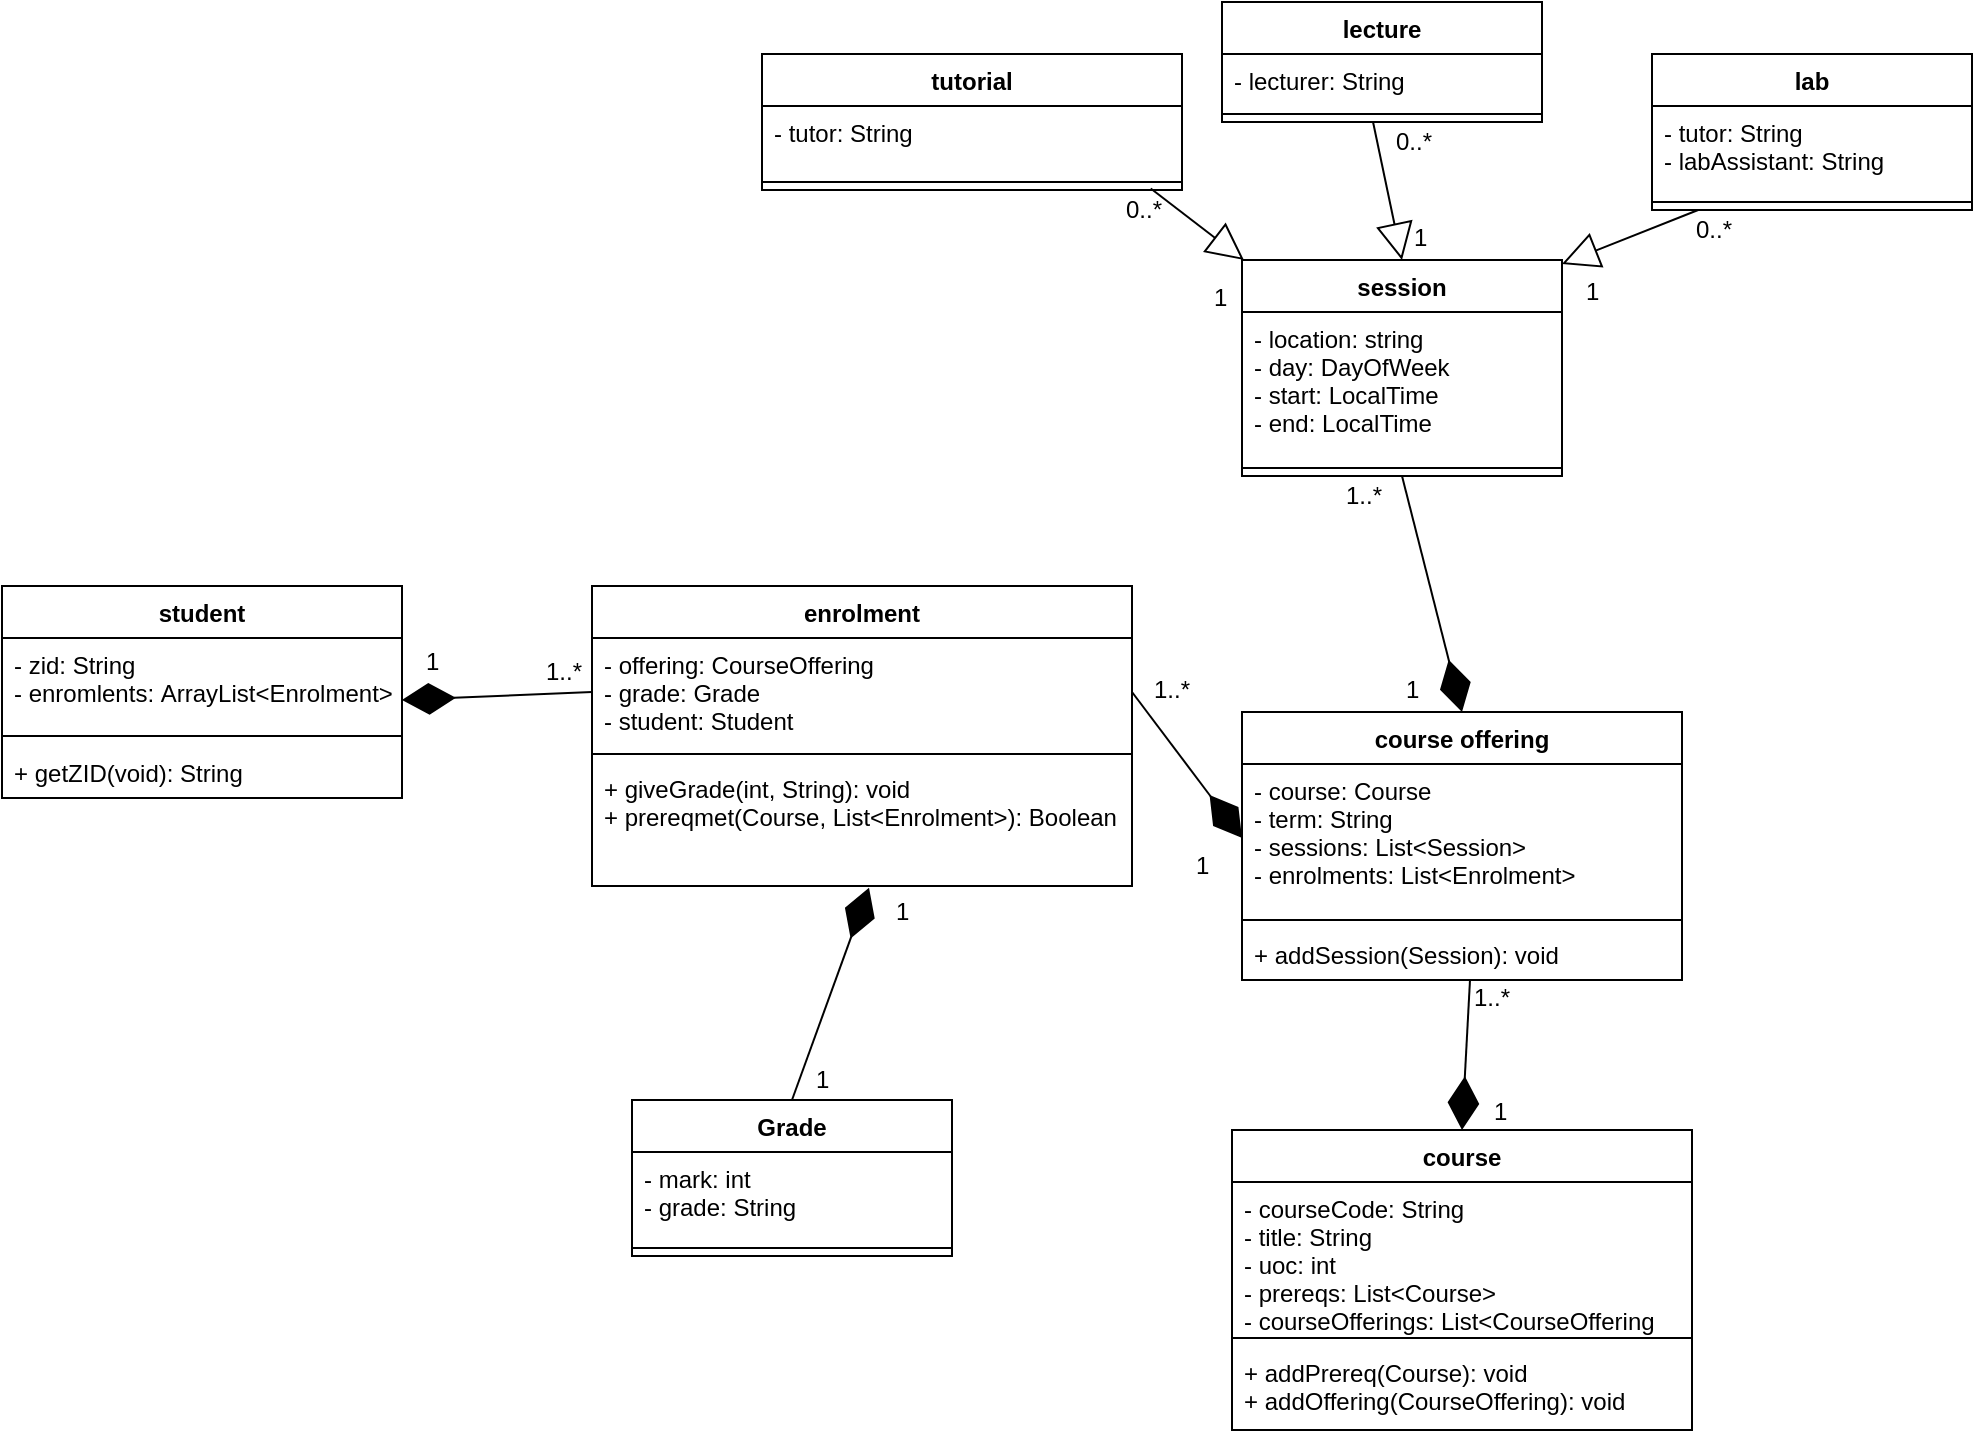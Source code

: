 <mxfile version="12.0.2" type="device" pages="1"><diagram id="J9GnVIPSnnW-LPTWllai" name="Page-1"><mxGraphModel dx="925" dy="732" grid="1" gridSize="10" guides="1" tooltips="1" connect="1" arrows="1" fold="1" page="1" pageScale="1" pageWidth="850" pageHeight="1100" math="0" shadow="0"><root><mxCell id="0"/><mxCell id="1" parent="0"/><mxCell id="0UOPxkT-0T6sirJ3bwag-1" value="student" style="swimlane;fontStyle=1;align=center;verticalAlign=top;childLayout=stackLayout;horizontal=1;startSize=26;horizontalStack=0;resizeParent=1;resizeParentMax=0;resizeLast=0;collapsible=1;marginBottom=0;" parent="1" vertex="1"><mxGeometry x="20" y="463" width="200" height="106" as="geometry"/></mxCell><mxCell id="0UOPxkT-0T6sirJ3bwag-2" value="- zid: String&#10;- enromlents: ArrayList&lt;Enrolment&gt;" style="text;strokeColor=none;fillColor=none;align=left;verticalAlign=top;spacingLeft=4;spacingRight=4;overflow=hidden;rotatable=0;points=[[0,0.5],[1,0.5]];portConstraint=eastwest;" parent="0UOPxkT-0T6sirJ3bwag-1" vertex="1"><mxGeometry y="26" width="200" height="44" as="geometry"/></mxCell><mxCell id="0UOPxkT-0T6sirJ3bwag-3" value="" style="line;strokeWidth=1;fillColor=none;align=left;verticalAlign=middle;spacingTop=-1;spacingLeft=3;spacingRight=3;rotatable=0;labelPosition=right;points=[];portConstraint=eastwest;" parent="0UOPxkT-0T6sirJ3bwag-1" vertex="1"><mxGeometry y="70" width="200" height="10" as="geometry"/></mxCell><mxCell id="0UOPxkT-0T6sirJ3bwag-4" value="+ getZID(void): String" style="text;strokeColor=none;fillColor=none;align=left;verticalAlign=top;spacingLeft=4;spacingRight=4;overflow=hidden;rotatable=0;points=[[0,0.5],[1,0.5]];portConstraint=eastwest;" parent="0UOPxkT-0T6sirJ3bwag-1" vertex="1"><mxGeometry y="80" width="200" height="26" as="geometry"/></mxCell><mxCell id="0UOPxkT-0T6sirJ3bwag-5" value="course" style="swimlane;fontStyle=1;align=center;verticalAlign=top;childLayout=stackLayout;horizontal=1;startSize=26;horizontalStack=0;resizeParent=1;resizeParentMax=0;resizeLast=0;collapsible=1;marginBottom=0;" parent="1" vertex="1"><mxGeometry x="635" y="735" width="230" height="150" as="geometry"/></mxCell><mxCell id="0UOPxkT-0T6sirJ3bwag-6" value="- courseCode: String&#10;- title: String&#10;- uoc: int&#10;- prereqs: List&lt;Course&gt;&#10;- courseOfferings: List&lt;CourseOffering" style="text;strokeColor=none;fillColor=none;align=left;verticalAlign=top;spacingLeft=4;spacingRight=4;overflow=hidden;rotatable=0;points=[[0,0.5],[1,0.5]];portConstraint=eastwest;" parent="0UOPxkT-0T6sirJ3bwag-5" vertex="1"><mxGeometry y="26" width="230" height="74" as="geometry"/></mxCell><mxCell id="0UOPxkT-0T6sirJ3bwag-7" value="" style="line;strokeWidth=1;fillColor=none;align=left;verticalAlign=middle;spacingTop=-1;spacingLeft=3;spacingRight=3;rotatable=0;labelPosition=right;points=[];portConstraint=eastwest;" parent="0UOPxkT-0T6sirJ3bwag-5" vertex="1"><mxGeometry y="100" width="230" height="8" as="geometry"/></mxCell><mxCell id="0UOPxkT-0T6sirJ3bwag-8" value="+ addPrereq(Course): void&#10;+ addOffering(CourseOffering): void&#10;" style="text;strokeColor=none;fillColor=none;align=left;verticalAlign=top;spacingLeft=4;spacingRight=4;overflow=hidden;rotatable=0;points=[[0,0.5],[1,0.5]];portConstraint=eastwest;" parent="0UOPxkT-0T6sirJ3bwag-5" vertex="1"><mxGeometry y="108" width="230" height="42" as="geometry"/></mxCell><mxCell id="0UOPxkT-0T6sirJ3bwag-9" value="course offering" style="swimlane;fontStyle=1;align=center;verticalAlign=top;childLayout=stackLayout;horizontal=1;startSize=26;horizontalStack=0;resizeParent=1;resizeParentMax=0;resizeLast=0;collapsible=1;marginBottom=0;" parent="1" vertex="1"><mxGeometry x="640" y="526" width="220" height="134" as="geometry"/></mxCell><mxCell id="0UOPxkT-0T6sirJ3bwag-10" value="- course: Course&#10;- term: String&#10;- sessions: List&lt;Session&gt;&#10;- enrolments: List&lt;Enrolment&gt;" style="text;strokeColor=none;fillColor=none;align=left;verticalAlign=top;spacingLeft=4;spacingRight=4;overflow=hidden;rotatable=0;points=[[0,0.5],[1,0.5]];portConstraint=eastwest;" parent="0UOPxkT-0T6sirJ3bwag-9" vertex="1"><mxGeometry y="26" width="220" height="74" as="geometry"/></mxCell><mxCell id="0UOPxkT-0T6sirJ3bwag-11" value="" style="line;strokeWidth=1;fillColor=none;align=left;verticalAlign=middle;spacingTop=-1;spacingLeft=3;spacingRight=3;rotatable=0;labelPosition=right;points=[];portConstraint=eastwest;" parent="0UOPxkT-0T6sirJ3bwag-9" vertex="1"><mxGeometry y="100" width="220" height="8" as="geometry"/></mxCell><mxCell id="0UOPxkT-0T6sirJ3bwag-12" value="+ addSession(Session): void" style="text;strokeColor=none;fillColor=none;align=left;verticalAlign=top;spacingLeft=4;spacingRight=4;overflow=hidden;rotatable=0;points=[[0,0.5],[1,0.5]];portConstraint=eastwest;" parent="0UOPxkT-0T6sirJ3bwag-9" vertex="1"><mxGeometry y="108" width="220" height="26" as="geometry"/></mxCell><mxCell id="0UOPxkT-0T6sirJ3bwag-13" value="session" style="swimlane;fontStyle=1;align=center;verticalAlign=top;childLayout=stackLayout;horizontal=1;startSize=26;horizontalStack=0;resizeParent=1;resizeParentMax=0;resizeLast=0;collapsible=1;marginBottom=0;" parent="1" vertex="1"><mxGeometry x="640" y="300" width="160" height="108" as="geometry"/></mxCell><mxCell id="0UOPxkT-0T6sirJ3bwag-14" value="- location: string&#10;- day: DayOfWeek&#10;- start: LocalTime&#10;- end: LocalTime&#10;" style="text;strokeColor=none;fillColor=none;align=left;verticalAlign=top;spacingLeft=4;spacingRight=4;overflow=hidden;rotatable=0;points=[[0,0.5],[1,0.5]];portConstraint=eastwest;" parent="0UOPxkT-0T6sirJ3bwag-13" vertex="1"><mxGeometry y="26" width="160" height="74" as="geometry"/></mxCell><mxCell id="0UOPxkT-0T6sirJ3bwag-15" value="" style="line;strokeWidth=1;fillColor=none;align=left;verticalAlign=middle;spacingTop=-1;spacingLeft=3;spacingRight=3;rotatable=0;labelPosition=right;points=[];portConstraint=eastwest;" parent="0UOPxkT-0T6sirJ3bwag-13" vertex="1"><mxGeometry y="100" width="160" height="8" as="geometry"/></mxCell><mxCell id="0UOPxkT-0T6sirJ3bwag-17" value="" style="endArrow=diamondThin;endFill=1;endSize=24;html=1;entryX=0.5;entryY=0;entryDx=0;entryDy=0;exitX=0;exitY=0.05;exitDx=0;exitDy=0;exitPerimeter=0;" parent="1" source="pRGIEZ0gebxsctED1pCx-18" target="0UOPxkT-0T6sirJ3bwag-5" edge="1"><mxGeometry width="160" relative="1" as="geometry"><mxPoint x="198" y="595" as="sourcePoint"/><mxPoint x="180" y="805" as="targetPoint"/></mxGeometry></mxCell><mxCell id="0UOPxkT-0T6sirJ3bwag-18" value="enrolment" style="swimlane;fontStyle=1;align=center;verticalAlign=top;childLayout=stackLayout;horizontal=1;startSize=26;horizontalStack=0;resizeParent=1;resizeParentMax=0;resizeLast=0;collapsible=1;marginBottom=0;" parent="1" vertex="1"><mxGeometry x="315" y="463" width="270" height="150" as="geometry"/></mxCell><mxCell id="0UOPxkT-0T6sirJ3bwag-19" value="- offering: CourseOffering&#10;- grade: Grade&#10;- student: Student" style="text;strokeColor=none;fillColor=none;align=left;verticalAlign=top;spacingLeft=4;spacingRight=4;overflow=hidden;rotatable=0;points=[[0,0.5],[1,0.5]];portConstraint=eastwest;" parent="0UOPxkT-0T6sirJ3bwag-18" vertex="1"><mxGeometry y="26" width="270" height="54" as="geometry"/></mxCell><mxCell id="0UOPxkT-0T6sirJ3bwag-20" value="" style="line;strokeWidth=1;fillColor=none;align=left;verticalAlign=middle;spacingTop=-1;spacingLeft=3;spacingRight=3;rotatable=0;labelPosition=right;points=[];portConstraint=eastwest;" parent="0UOPxkT-0T6sirJ3bwag-18" vertex="1"><mxGeometry y="80" width="270" height="8" as="geometry"/></mxCell><mxCell id="0UOPxkT-0T6sirJ3bwag-21" value="+ giveGrade(int, String): void&#10;+ prereqmet(Course, List&lt;Enrolment&gt;): Boolean" style="text;strokeColor=none;fillColor=none;align=left;verticalAlign=top;spacingLeft=4;spacingRight=4;overflow=hidden;rotatable=0;points=[[0,0.5],[1,0.5]];portConstraint=eastwest;" parent="0UOPxkT-0T6sirJ3bwag-18" vertex="1"><mxGeometry y="88" width="270" height="62" as="geometry"/></mxCell><mxCell id="0UOPxkT-0T6sirJ3bwag-30" value="Grade" style="swimlane;fontStyle=1;align=center;verticalAlign=top;childLayout=stackLayout;horizontal=1;startSize=26;horizontalStack=0;resizeParent=1;resizeParentMax=0;resizeLast=0;collapsible=1;marginBottom=0;" parent="1" vertex="1"><mxGeometry x="335" y="720" width="160" height="78" as="geometry"/></mxCell><mxCell id="0UOPxkT-0T6sirJ3bwag-31" value="- mark: int&#10;- grade: String" style="text;strokeColor=none;fillColor=none;align=left;verticalAlign=top;spacingLeft=4;spacingRight=4;overflow=hidden;rotatable=0;points=[[0,0.5],[1,0.5]];portConstraint=eastwest;" parent="0UOPxkT-0T6sirJ3bwag-30" vertex="1"><mxGeometry y="26" width="160" height="44" as="geometry"/></mxCell><mxCell id="0UOPxkT-0T6sirJ3bwag-32" value="" style="line;strokeWidth=1;fillColor=none;align=left;verticalAlign=middle;spacingTop=-1;spacingLeft=3;spacingRight=3;rotatable=0;labelPosition=right;points=[];portConstraint=eastwest;" parent="0UOPxkT-0T6sirJ3bwag-30" vertex="1"><mxGeometry y="70" width="160" height="8" as="geometry"/></mxCell><mxCell id="0UOPxkT-0T6sirJ3bwag-24" value="" style="endArrow=diamondThin;endFill=1;endSize=24;html=1;entryX=0.5;entryY=0;entryDx=0;entryDy=0;exitX=0.5;exitY=1;exitDx=0;exitDy=0;" parent="1" target="0UOPxkT-0T6sirJ3bwag-9" edge="1" source="0UOPxkT-0T6sirJ3bwag-13"><mxGeometry width="160" relative="1" as="geometry"><mxPoint x="720" y="440" as="sourcePoint"/><mxPoint x="750" y="240" as="targetPoint"/></mxGeometry></mxCell><mxCell id="0UOPxkT-0T6sirJ3bwag-35" value="" style="endArrow=diamondThin;endFill=1;endSize=24;html=1;exitX=0;exitY=0.5;exitDx=0;exitDy=0;entryX=1;entryY=0.705;entryDx=0;entryDy=0;entryPerimeter=0;" parent="1" source="0UOPxkT-0T6sirJ3bwag-19" target="0UOPxkT-0T6sirJ3bwag-2" edge="1"><mxGeometry width="160" relative="1" as="geometry"><mxPoint x="20" y="945" as="sourcePoint"/><mxPoint x="190" y="502" as="targetPoint"/></mxGeometry></mxCell><mxCell id="0UOPxkT-0T6sirJ3bwag-38" value="" style="endArrow=diamondThin;endFill=1;endSize=24;html=1;entryX=0;entryY=0.5;entryDx=0;entryDy=0;exitX=1;exitY=0.5;exitDx=0;exitDy=0;" parent="1" source="0UOPxkT-0T6sirJ3bwag-19" target="0UOPxkT-0T6sirJ3bwag-10" edge="1"><mxGeometry width="160" relative="1" as="geometry"><mxPoint x="20" y="945" as="sourcePoint"/><mxPoint x="180" y="945" as="targetPoint"/></mxGeometry></mxCell><mxCell id="0UOPxkT-0T6sirJ3bwag-39" value="" style="endArrow=diamondThin;endFill=1;endSize=24;html=1;exitX=0.5;exitY=0;exitDx=0;exitDy=0;entryX=0.513;entryY=1.014;entryDx=0;entryDy=0;entryPerimeter=0;" parent="1" source="0UOPxkT-0T6sirJ3bwag-30" target="0UOPxkT-0T6sirJ3bwag-21" edge="1"><mxGeometry width="160" relative="1" as="geometry"><mxPoint x="20" y="945" as="sourcePoint"/><mxPoint x="403" y="545" as="targetPoint"/></mxGeometry></mxCell><mxCell id="0UOPxkT-0T6sirJ3bwag-40" value="tutorial" style="swimlane;fontStyle=1;align=center;verticalAlign=top;childLayout=stackLayout;horizontal=1;startSize=26;horizontalStack=0;resizeParent=1;resizeParentMax=0;resizeLast=0;collapsible=1;marginBottom=0;" parent="1" vertex="1"><mxGeometry x="400" y="197" width="210" height="68" as="geometry"/></mxCell><mxCell id="0UOPxkT-0T6sirJ3bwag-41" value="- tutor: String" style="text;strokeColor=none;fillColor=none;align=left;verticalAlign=top;spacingLeft=4;spacingRight=4;overflow=hidden;rotatable=0;points=[[0,0.5],[1,0.5]];portConstraint=eastwest;" parent="0UOPxkT-0T6sirJ3bwag-40" vertex="1"><mxGeometry y="26" width="210" height="34" as="geometry"/></mxCell><mxCell id="0UOPxkT-0T6sirJ3bwag-42" value="" style="line;strokeWidth=1;fillColor=none;align=left;verticalAlign=middle;spacingTop=-1;spacingLeft=3;spacingRight=3;rotatable=0;labelPosition=right;points=[];portConstraint=eastwest;" parent="0UOPxkT-0T6sirJ3bwag-40" vertex="1"><mxGeometry y="60" width="210" height="8" as="geometry"/></mxCell><mxCell id="0UOPxkT-0T6sirJ3bwag-44" value="lecture" style="swimlane;fontStyle=1;align=center;verticalAlign=top;childLayout=stackLayout;horizontal=1;startSize=26;horizontalStack=0;resizeParent=1;resizeParentMax=0;resizeLast=0;collapsible=1;marginBottom=0;" parent="1" vertex="1"><mxGeometry x="630" y="171" width="160" height="60" as="geometry"/></mxCell><mxCell id="0UOPxkT-0T6sirJ3bwag-45" value="- lecturer: String" style="text;strokeColor=none;fillColor=none;align=left;verticalAlign=top;spacingLeft=4;spacingRight=4;overflow=hidden;rotatable=0;points=[[0,0.5],[1,0.5]];portConstraint=eastwest;" parent="0UOPxkT-0T6sirJ3bwag-44" vertex="1"><mxGeometry y="26" width="160" height="26" as="geometry"/></mxCell><mxCell id="0UOPxkT-0T6sirJ3bwag-46" value="" style="line;strokeWidth=1;fillColor=none;align=left;verticalAlign=middle;spacingTop=-1;spacingLeft=3;spacingRight=3;rotatable=0;labelPosition=right;points=[];portConstraint=eastwest;" parent="0UOPxkT-0T6sirJ3bwag-44" vertex="1"><mxGeometry y="52" width="160" height="8" as="geometry"/></mxCell><mxCell id="0UOPxkT-0T6sirJ3bwag-48" value="" style="endArrow=block;endSize=16;endFill=0;html=1;exitX=0.997;exitY=0.972;exitDx=0;exitDy=0;exitPerimeter=0;entryX=0.006;entryY=0;entryDx=0;entryDy=0;entryPerimeter=0;" parent="1" edge="1" target="0UOPxkT-0T6sirJ3bwag-13"><mxGeometry width="160" relative="1" as="geometry"><mxPoint x="594.37" y="264.272" as="sourcePoint"/><mxPoint x="632" y="300" as="targetPoint"/></mxGeometry></mxCell><mxCell id="0UOPxkT-0T6sirJ3bwag-54" value="" style="endArrow=block;endSize=16;endFill=0;html=1;exitX=0.472;exitY=1;exitDx=0;exitDy=0;exitPerimeter=0;entryX=0.5;entryY=0;entryDx=0;entryDy=0;" parent="1" target="0UOPxkT-0T6sirJ3bwag-13" edge="1"><mxGeometry width="160" relative="1" as="geometry"><mxPoint x="705.52" y="231" as="sourcePoint"/><mxPoint x="720" y="300" as="targetPoint"/></mxGeometry></mxCell><mxCell id="0UOPxkT-0T6sirJ3bwag-59" value="lab" style="swimlane;fontStyle=1;align=center;verticalAlign=top;childLayout=stackLayout;horizontal=1;startSize=26;horizontalStack=0;resizeParent=1;resizeParentMax=0;resizeLast=0;collapsible=1;marginBottom=0;" parent="1" vertex="1"><mxGeometry x="845" y="197" width="160" height="78" as="geometry"/></mxCell><mxCell id="0UOPxkT-0T6sirJ3bwag-60" value="- tutor: String&#10;- labAssistant: String" style="text;strokeColor=none;fillColor=none;align=left;verticalAlign=top;spacingLeft=4;spacingRight=4;overflow=hidden;rotatable=0;points=[[0,0.5],[1,0.5]];portConstraint=eastwest;" parent="0UOPxkT-0T6sirJ3bwag-59" vertex="1"><mxGeometry y="26" width="160" height="44" as="geometry"/></mxCell><mxCell id="0UOPxkT-0T6sirJ3bwag-61" value="" style="line;strokeWidth=1;fillColor=none;align=left;verticalAlign=middle;spacingTop=-1;spacingLeft=3;spacingRight=3;rotatable=0;labelPosition=right;points=[];portConstraint=eastwest;" parent="0UOPxkT-0T6sirJ3bwag-59" vertex="1"><mxGeometry y="70" width="160" height="8" as="geometry"/></mxCell><mxCell id="0UOPxkT-0T6sirJ3bwag-63" value="" style="endArrow=block;endSize=16;endFill=0;html=1;exitX=0.113;exitY=1.154;exitDx=0;exitDy=0;exitPerimeter=0;" parent="1" edge="1"><mxGeometry width="160" relative="1" as="geometry"><mxPoint x="868.08" y="275.004" as="sourcePoint"/><mxPoint x="800" y="302" as="targetPoint"/></mxGeometry></mxCell><mxCell id="pRGIEZ0gebxsctED1pCx-1" value="1" style="text;html=1;resizable=0;points=[];autosize=1;align=left;verticalAlign=top;spacingTop=-4;" vertex="1" parent="1"><mxGeometry x="230" y="491" width="20" height="20" as="geometry"/></mxCell><mxCell id="pRGIEZ0gebxsctED1pCx-2" value="1..*" style="text;html=1;resizable=0;points=[];autosize=1;align=left;verticalAlign=top;spacingTop=-4;" vertex="1" parent="1"><mxGeometry x="290" y="496" width="30" height="20" as="geometry"/></mxCell><mxCell id="pRGIEZ0gebxsctED1pCx-3" value="1" style="text;html=1;resizable=0;points=[];autosize=1;align=left;verticalAlign=top;spacingTop=-4;" vertex="1" parent="1"><mxGeometry x="464.5" y="616" width="20" height="20" as="geometry"/></mxCell><mxCell id="pRGIEZ0gebxsctED1pCx-4" value="1" style="text;html=1;resizable=0;points=[];autosize=1;align=left;verticalAlign=top;spacingTop=-4;" vertex="1" parent="1"><mxGeometry x="424.5" y="700" width="20" height="20" as="geometry"/></mxCell><mxCell id="pRGIEZ0gebxsctED1pCx-5" value="1..*" style="text;html=1;resizable=0;points=[];autosize=1;align=left;verticalAlign=top;spacingTop=-4;" vertex="1" parent="1"><mxGeometry x="594" y="505" width="30" height="20" as="geometry"/></mxCell><mxCell id="pRGIEZ0gebxsctED1pCx-6" value="1" style="text;html=1;resizable=0;points=[];autosize=1;align=left;verticalAlign=top;spacingTop=-4;" vertex="1" parent="1"><mxGeometry x="615" y="593" width="20" height="20" as="geometry"/></mxCell><mxCell id="pRGIEZ0gebxsctED1pCx-7" value="1..*" style="text;html=1;resizable=0;points=[];autosize=1;align=left;verticalAlign=top;spacingTop=-4;" vertex="1" parent="1"><mxGeometry x="690" y="408" width="30" height="20" as="geometry"/></mxCell><mxCell id="pRGIEZ0gebxsctED1pCx-8" value="1" style="text;html=1;resizable=0;points=[];autosize=1;align=left;verticalAlign=top;spacingTop=-4;" vertex="1" parent="1"><mxGeometry x="720" y="505" width="20" height="20" as="geometry"/></mxCell><mxCell id="pRGIEZ0gebxsctED1pCx-9" value="0..*" style="text;html=1;resizable=0;points=[];autosize=1;align=left;verticalAlign=top;spacingTop=-4;" vertex="1" parent="1"><mxGeometry x="580" y="265" width="30" height="20" as="geometry"/></mxCell><mxCell id="pRGIEZ0gebxsctED1pCx-10" value="0..*" style="text;html=1;resizable=0;points=[];autosize=1;align=left;verticalAlign=top;spacingTop=-4;" vertex="1" parent="1"><mxGeometry x="715" y="231" width="30" height="20" as="geometry"/></mxCell><mxCell id="pRGIEZ0gebxsctED1pCx-11" value="0..*" style="text;html=1;resizable=0;points=[];autosize=1;align=left;verticalAlign=top;spacingTop=-4;" vertex="1" parent="1"><mxGeometry x="865" y="275" width="30" height="20" as="geometry"/></mxCell><mxCell id="pRGIEZ0gebxsctED1pCx-12" value="1" style="text;html=1;resizable=0;points=[];autosize=1;align=left;verticalAlign=top;spacingTop=-4;" vertex="1" parent="1"><mxGeometry x="624" y="309" width="20" height="20" as="geometry"/></mxCell><mxCell id="pRGIEZ0gebxsctED1pCx-13" value="1" style="text;html=1;resizable=0;points=[];autosize=1;align=left;verticalAlign=top;spacingTop=-4;" vertex="1" parent="1"><mxGeometry x="810" y="306" width="20" height="20" as="geometry"/></mxCell><mxCell id="pRGIEZ0gebxsctED1pCx-14" value="1" style="text;html=1;resizable=0;points=[];autosize=1;align=left;verticalAlign=top;spacingTop=-4;" vertex="1" parent="1"><mxGeometry x="724" y="278.5" width="20" height="20" as="geometry"/></mxCell><mxCell id="pRGIEZ0gebxsctED1pCx-17" value="1" style="text;html=1;resizable=0;points=[];autosize=1;align=left;verticalAlign=top;spacingTop=-4;" vertex="1" parent="1"><mxGeometry x="764" y="716" width="20" height="20" as="geometry"/></mxCell><mxCell id="pRGIEZ0gebxsctED1pCx-18" value="1..*" style="text;html=1;resizable=0;points=[];autosize=1;align=left;verticalAlign=top;spacingTop=-4;" vertex="1" parent="1"><mxGeometry x="754" y="659" width="30" height="20" as="geometry"/></mxCell></root></mxGraphModel></diagram></mxfile>